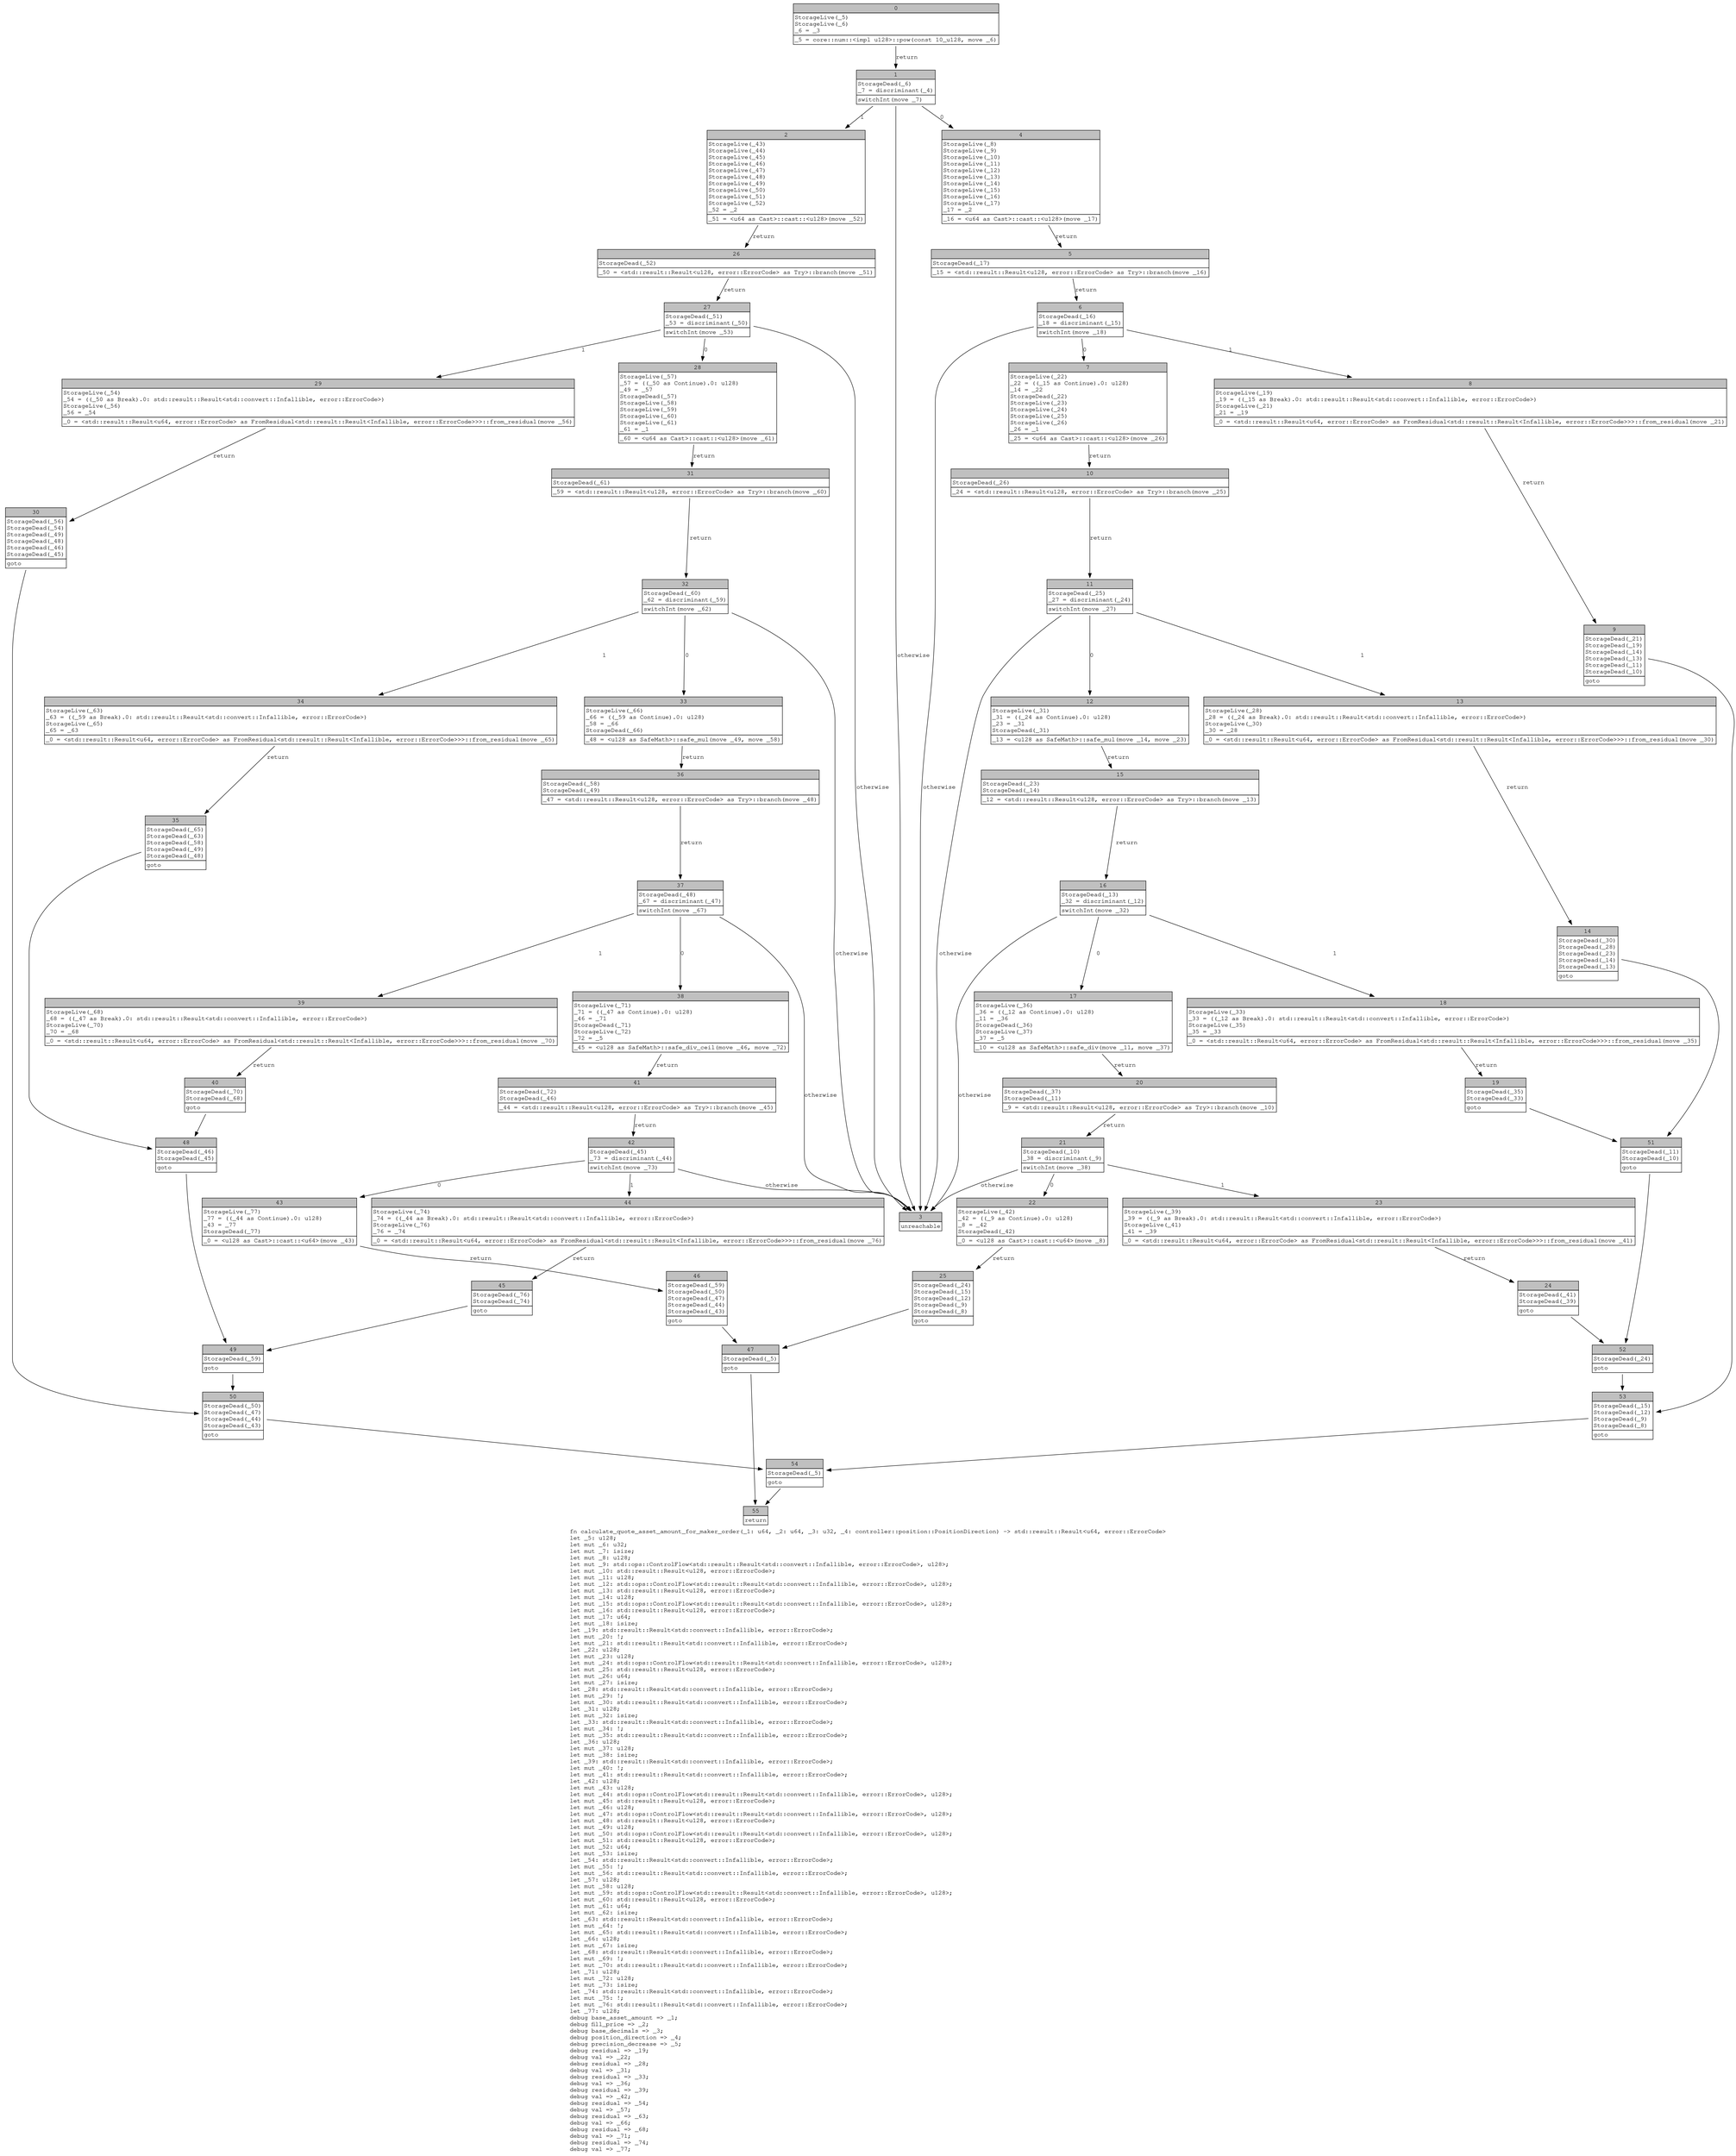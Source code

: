 digraph Mir_0_2589 {
    graph [fontname="Courier, monospace"];
    node [fontname="Courier, monospace"];
    edge [fontname="Courier, monospace"];
    label=<fn calculate_quote_asset_amount_for_maker_order(_1: u64, _2: u64, _3: u32, _4: controller::position::PositionDirection) -&gt; std::result::Result&lt;u64, error::ErrorCode&gt;<br align="left"/>let _5: u128;<br align="left"/>let mut _6: u32;<br align="left"/>let mut _7: isize;<br align="left"/>let mut _8: u128;<br align="left"/>let mut _9: std::ops::ControlFlow&lt;std::result::Result&lt;std::convert::Infallible, error::ErrorCode&gt;, u128&gt;;<br align="left"/>let mut _10: std::result::Result&lt;u128, error::ErrorCode&gt;;<br align="left"/>let mut _11: u128;<br align="left"/>let mut _12: std::ops::ControlFlow&lt;std::result::Result&lt;std::convert::Infallible, error::ErrorCode&gt;, u128&gt;;<br align="left"/>let mut _13: std::result::Result&lt;u128, error::ErrorCode&gt;;<br align="left"/>let mut _14: u128;<br align="left"/>let mut _15: std::ops::ControlFlow&lt;std::result::Result&lt;std::convert::Infallible, error::ErrorCode&gt;, u128&gt;;<br align="left"/>let mut _16: std::result::Result&lt;u128, error::ErrorCode&gt;;<br align="left"/>let mut _17: u64;<br align="left"/>let mut _18: isize;<br align="left"/>let _19: std::result::Result&lt;std::convert::Infallible, error::ErrorCode&gt;;<br align="left"/>let mut _20: !;<br align="left"/>let mut _21: std::result::Result&lt;std::convert::Infallible, error::ErrorCode&gt;;<br align="left"/>let _22: u128;<br align="left"/>let mut _23: u128;<br align="left"/>let mut _24: std::ops::ControlFlow&lt;std::result::Result&lt;std::convert::Infallible, error::ErrorCode&gt;, u128&gt;;<br align="left"/>let mut _25: std::result::Result&lt;u128, error::ErrorCode&gt;;<br align="left"/>let mut _26: u64;<br align="left"/>let mut _27: isize;<br align="left"/>let _28: std::result::Result&lt;std::convert::Infallible, error::ErrorCode&gt;;<br align="left"/>let mut _29: !;<br align="left"/>let mut _30: std::result::Result&lt;std::convert::Infallible, error::ErrorCode&gt;;<br align="left"/>let _31: u128;<br align="left"/>let mut _32: isize;<br align="left"/>let _33: std::result::Result&lt;std::convert::Infallible, error::ErrorCode&gt;;<br align="left"/>let mut _34: !;<br align="left"/>let mut _35: std::result::Result&lt;std::convert::Infallible, error::ErrorCode&gt;;<br align="left"/>let _36: u128;<br align="left"/>let mut _37: u128;<br align="left"/>let mut _38: isize;<br align="left"/>let _39: std::result::Result&lt;std::convert::Infallible, error::ErrorCode&gt;;<br align="left"/>let mut _40: !;<br align="left"/>let mut _41: std::result::Result&lt;std::convert::Infallible, error::ErrorCode&gt;;<br align="left"/>let _42: u128;<br align="left"/>let mut _43: u128;<br align="left"/>let mut _44: std::ops::ControlFlow&lt;std::result::Result&lt;std::convert::Infallible, error::ErrorCode&gt;, u128&gt;;<br align="left"/>let mut _45: std::result::Result&lt;u128, error::ErrorCode&gt;;<br align="left"/>let mut _46: u128;<br align="left"/>let mut _47: std::ops::ControlFlow&lt;std::result::Result&lt;std::convert::Infallible, error::ErrorCode&gt;, u128&gt;;<br align="left"/>let mut _48: std::result::Result&lt;u128, error::ErrorCode&gt;;<br align="left"/>let mut _49: u128;<br align="left"/>let mut _50: std::ops::ControlFlow&lt;std::result::Result&lt;std::convert::Infallible, error::ErrorCode&gt;, u128&gt;;<br align="left"/>let mut _51: std::result::Result&lt;u128, error::ErrorCode&gt;;<br align="left"/>let mut _52: u64;<br align="left"/>let mut _53: isize;<br align="left"/>let _54: std::result::Result&lt;std::convert::Infallible, error::ErrorCode&gt;;<br align="left"/>let mut _55: !;<br align="left"/>let mut _56: std::result::Result&lt;std::convert::Infallible, error::ErrorCode&gt;;<br align="left"/>let _57: u128;<br align="left"/>let mut _58: u128;<br align="left"/>let mut _59: std::ops::ControlFlow&lt;std::result::Result&lt;std::convert::Infallible, error::ErrorCode&gt;, u128&gt;;<br align="left"/>let mut _60: std::result::Result&lt;u128, error::ErrorCode&gt;;<br align="left"/>let mut _61: u64;<br align="left"/>let mut _62: isize;<br align="left"/>let _63: std::result::Result&lt;std::convert::Infallible, error::ErrorCode&gt;;<br align="left"/>let mut _64: !;<br align="left"/>let mut _65: std::result::Result&lt;std::convert::Infallible, error::ErrorCode&gt;;<br align="left"/>let _66: u128;<br align="left"/>let mut _67: isize;<br align="left"/>let _68: std::result::Result&lt;std::convert::Infallible, error::ErrorCode&gt;;<br align="left"/>let mut _69: !;<br align="left"/>let mut _70: std::result::Result&lt;std::convert::Infallible, error::ErrorCode&gt;;<br align="left"/>let _71: u128;<br align="left"/>let mut _72: u128;<br align="left"/>let mut _73: isize;<br align="left"/>let _74: std::result::Result&lt;std::convert::Infallible, error::ErrorCode&gt;;<br align="left"/>let mut _75: !;<br align="left"/>let mut _76: std::result::Result&lt;std::convert::Infallible, error::ErrorCode&gt;;<br align="left"/>let _77: u128;<br align="left"/>debug base_asset_amount =&gt; _1;<br align="left"/>debug fill_price =&gt; _2;<br align="left"/>debug base_decimals =&gt; _3;<br align="left"/>debug position_direction =&gt; _4;<br align="left"/>debug precision_decrease =&gt; _5;<br align="left"/>debug residual =&gt; _19;<br align="left"/>debug val =&gt; _22;<br align="left"/>debug residual =&gt; _28;<br align="left"/>debug val =&gt; _31;<br align="left"/>debug residual =&gt; _33;<br align="left"/>debug val =&gt; _36;<br align="left"/>debug residual =&gt; _39;<br align="left"/>debug val =&gt; _42;<br align="left"/>debug residual =&gt; _54;<br align="left"/>debug val =&gt; _57;<br align="left"/>debug residual =&gt; _63;<br align="left"/>debug val =&gt; _66;<br align="left"/>debug residual =&gt; _68;<br align="left"/>debug val =&gt; _71;<br align="left"/>debug residual =&gt; _74;<br align="left"/>debug val =&gt; _77;<br align="left"/>>;
    bb0__0_2589 [shape="none", label=<<table border="0" cellborder="1" cellspacing="0"><tr><td bgcolor="gray" align="center" colspan="1">0</td></tr><tr><td align="left" balign="left">StorageLive(_5)<br/>StorageLive(_6)<br/>_6 = _3<br/></td></tr><tr><td align="left">_5 = core::num::&lt;impl u128&gt;::pow(const 10_u128, move _6)</td></tr></table>>];
    bb1__0_2589 [shape="none", label=<<table border="0" cellborder="1" cellspacing="0"><tr><td bgcolor="gray" align="center" colspan="1">1</td></tr><tr><td align="left" balign="left">StorageDead(_6)<br/>_7 = discriminant(_4)<br/></td></tr><tr><td align="left">switchInt(move _7)</td></tr></table>>];
    bb2__0_2589 [shape="none", label=<<table border="0" cellborder="1" cellspacing="0"><tr><td bgcolor="gray" align="center" colspan="1">2</td></tr><tr><td align="left" balign="left">StorageLive(_43)<br/>StorageLive(_44)<br/>StorageLive(_45)<br/>StorageLive(_46)<br/>StorageLive(_47)<br/>StorageLive(_48)<br/>StorageLive(_49)<br/>StorageLive(_50)<br/>StorageLive(_51)<br/>StorageLive(_52)<br/>_52 = _2<br/></td></tr><tr><td align="left">_51 = &lt;u64 as Cast&gt;::cast::&lt;u128&gt;(move _52)</td></tr></table>>];
    bb3__0_2589 [shape="none", label=<<table border="0" cellborder="1" cellspacing="0"><tr><td bgcolor="gray" align="center" colspan="1">3</td></tr><tr><td align="left">unreachable</td></tr></table>>];
    bb4__0_2589 [shape="none", label=<<table border="0" cellborder="1" cellspacing="0"><tr><td bgcolor="gray" align="center" colspan="1">4</td></tr><tr><td align="left" balign="left">StorageLive(_8)<br/>StorageLive(_9)<br/>StorageLive(_10)<br/>StorageLive(_11)<br/>StorageLive(_12)<br/>StorageLive(_13)<br/>StorageLive(_14)<br/>StorageLive(_15)<br/>StorageLive(_16)<br/>StorageLive(_17)<br/>_17 = _2<br/></td></tr><tr><td align="left">_16 = &lt;u64 as Cast&gt;::cast::&lt;u128&gt;(move _17)</td></tr></table>>];
    bb5__0_2589 [shape="none", label=<<table border="0" cellborder="1" cellspacing="0"><tr><td bgcolor="gray" align="center" colspan="1">5</td></tr><tr><td align="left" balign="left">StorageDead(_17)<br/></td></tr><tr><td align="left">_15 = &lt;std::result::Result&lt;u128, error::ErrorCode&gt; as Try&gt;::branch(move _16)</td></tr></table>>];
    bb6__0_2589 [shape="none", label=<<table border="0" cellborder="1" cellspacing="0"><tr><td bgcolor="gray" align="center" colspan="1">6</td></tr><tr><td align="left" balign="left">StorageDead(_16)<br/>_18 = discriminant(_15)<br/></td></tr><tr><td align="left">switchInt(move _18)</td></tr></table>>];
    bb7__0_2589 [shape="none", label=<<table border="0" cellborder="1" cellspacing="0"><tr><td bgcolor="gray" align="center" colspan="1">7</td></tr><tr><td align="left" balign="left">StorageLive(_22)<br/>_22 = ((_15 as Continue).0: u128)<br/>_14 = _22<br/>StorageDead(_22)<br/>StorageLive(_23)<br/>StorageLive(_24)<br/>StorageLive(_25)<br/>StorageLive(_26)<br/>_26 = _1<br/></td></tr><tr><td align="left">_25 = &lt;u64 as Cast&gt;::cast::&lt;u128&gt;(move _26)</td></tr></table>>];
    bb8__0_2589 [shape="none", label=<<table border="0" cellborder="1" cellspacing="0"><tr><td bgcolor="gray" align="center" colspan="1">8</td></tr><tr><td align="left" balign="left">StorageLive(_19)<br/>_19 = ((_15 as Break).0: std::result::Result&lt;std::convert::Infallible, error::ErrorCode&gt;)<br/>StorageLive(_21)<br/>_21 = _19<br/></td></tr><tr><td align="left">_0 = &lt;std::result::Result&lt;u64, error::ErrorCode&gt; as FromResidual&lt;std::result::Result&lt;Infallible, error::ErrorCode&gt;&gt;&gt;::from_residual(move _21)</td></tr></table>>];
    bb9__0_2589 [shape="none", label=<<table border="0" cellborder="1" cellspacing="0"><tr><td bgcolor="gray" align="center" colspan="1">9</td></tr><tr><td align="left" balign="left">StorageDead(_21)<br/>StorageDead(_19)<br/>StorageDead(_14)<br/>StorageDead(_13)<br/>StorageDead(_11)<br/>StorageDead(_10)<br/></td></tr><tr><td align="left">goto</td></tr></table>>];
    bb10__0_2589 [shape="none", label=<<table border="0" cellborder="1" cellspacing="0"><tr><td bgcolor="gray" align="center" colspan="1">10</td></tr><tr><td align="left" balign="left">StorageDead(_26)<br/></td></tr><tr><td align="left">_24 = &lt;std::result::Result&lt;u128, error::ErrorCode&gt; as Try&gt;::branch(move _25)</td></tr></table>>];
    bb11__0_2589 [shape="none", label=<<table border="0" cellborder="1" cellspacing="0"><tr><td bgcolor="gray" align="center" colspan="1">11</td></tr><tr><td align="left" balign="left">StorageDead(_25)<br/>_27 = discriminant(_24)<br/></td></tr><tr><td align="left">switchInt(move _27)</td></tr></table>>];
    bb12__0_2589 [shape="none", label=<<table border="0" cellborder="1" cellspacing="0"><tr><td bgcolor="gray" align="center" colspan="1">12</td></tr><tr><td align="left" balign="left">StorageLive(_31)<br/>_31 = ((_24 as Continue).0: u128)<br/>_23 = _31<br/>StorageDead(_31)<br/></td></tr><tr><td align="left">_13 = &lt;u128 as SafeMath&gt;::safe_mul(move _14, move _23)</td></tr></table>>];
    bb13__0_2589 [shape="none", label=<<table border="0" cellborder="1" cellspacing="0"><tr><td bgcolor="gray" align="center" colspan="1">13</td></tr><tr><td align="left" balign="left">StorageLive(_28)<br/>_28 = ((_24 as Break).0: std::result::Result&lt;std::convert::Infallible, error::ErrorCode&gt;)<br/>StorageLive(_30)<br/>_30 = _28<br/></td></tr><tr><td align="left">_0 = &lt;std::result::Result&lt;u64, error::ErrorCode&gt; as FromResidual&lt;std::result::Result&lt;Infallible, error::ErrorCode&gt;&gt;&gt;::from_residual(move _30)</td></tr></table>>];
    bb14__0_2589 [shape="none", label=<<table border="0" cellborder="1" cellspacing="0"><tr><td bgcolor="gray" align="center" colspan="1">14</td></tr><tr><td align="left" balign="left">StorageDead(_30)<br/>StorageDead(_28)<br/>StorageDead(_23)<br/>StorageDead(_14)<br/>StorageDead(_13)<br/></td></tr><tr><td align="left">goto</td></tr></table>>];
    bb15__0_2589 [shape="none", label=<<table border="0" cellborder="1" cellspacing="0"><tr><td bgcolor="gray" align="center" colspan="1">15</td></tr><tr><td align="left" balign="left">StorageDead(_23)<br/>StorageDead(_14)<br/></td></tr><tr><td align="left">_12 = &lt;std::result::Result&lt;u128, error::ErrorCode&gt; as Try&gt;::branch(move _13)</td></tr></table>>];
    bb16__0_2589 [shape="none", label=<<table border="0" cellborder="1" cellspacing="0"><tr><td bgcolor="gray" align="center" colspan="1">16</td></tr><tr><td align="left" balign="left">StorageDead(_13)<br/>_32 = discriminant(_12)<br/></td></tr><tr><td align="left">switchInt(move _32)</td></tr></table>>];
    bb17__0_2589 [shape="none", label=<<table border="0" cellborder="1" cellspacing="0"><tr><td bgcolor="gray" align="center" colspan="1">17</td></tr><tr><td align="left" balign="left">StorageLive(_36)<br/>_36 = ((_12 as Continue).0: u128)<br/>_11 = _36<br/>StorageDead(_36)<br/>StorageLive(_37)<br/>_37 = _5<br/></td></tr><tr><td align="left">_10 = &lt;u128 as SafeMath&gt;::safe_div(move _11, move _37)</td></tr></table>>];
    bb18__0_2589 [shape="none", label=<<table border="0" cellborder="1" cellspacing="0"><tr><td bgcolor="gray" align="center" colspan="1">18</td></tr><tr><td align="left" balign="left">StorageLive(_33)<br/>_33 = ((_12 as Break).0: std::result::Result&lt;std::convert::Infallible, error::ErrorCode&gt;)<br/>StorageLive(_35)<br/>_35 = _33<br/></td></tr><tr><td align="left">_0 = &lt;std::result::Result&lt;u64, error::ErrorCode&gt; as FromResidual&lt;std::result::Result&lt;Infallible, error::ErrorCode&gt;&gt;&gt;::from_residual(move _35)</td></tr></table>>];
    bb19__0_2589 [shape="none", label=<<table border="0" cellborder="1" cellspacing="0"><tr><td bgcolor="gray" align="center" colspan="1">19</td></tr><tr><td align="left" balign="left">StorageDead(_35)<br/>StorageDead(_33)<br/></td></tr><tr><td align="left">goto</td></tr></table>>];
    bb20__0_2589 [shape="none", label=<<table border="0" cellborder="1" cellspacing="0"><tr><td bgcolor="gray" align="center" colspan="1">20</td></tr><tr><td align="left" balign="left">StorageDead(_37)<br/>StorageDead(_11)<br/></td></tr><tr><td align="left">_9 = &lt;std::result::Result&lt;u128, error::ErrorCode&gt; as Try&gt;::branch(move _10)</td></tr></table>>];
    bb21__0_2589 [shape="none", label=<<table border="0" cellborder="1" cellspacing="0"><tr><td bgcolor="gray" align="center" colspan="1">21</td></tr><tr><td align="left" balign="left">StorageDead(_10)<br/>_38 = discriminant(_9)<br/></td></tr><tr><td align="left">switchInt(move _38)</td></tr></table>>];
    bb22__0_2589 [shape="none", label=<<table border="0" cellborder="1" cellspacing="0"><tr><td bgcolor="gray" align="center" colspan="1">22</td></tr><tr><td align="left" balign="left">StorageLive(_42)<br/>_42 = ((_9 as Continue).0: u128)<br/>_8 = _42<br/>StorageDead(_42)<br/></td></tr><tr><td align="left">_0 = &lt;u128 as Cast&gt;::cast::&lt;u64&gt;(move _8)</td></tr></table>>];
    bb23__0_2589 [shape="none", label=<<table border="0" cellborder="1" cellspacing="0"><tr><td bgcolor="gray" align="center" colspan="1">23</td></tr><tr><td align="left" balign="left">StorageLive(_39)<br/>_39 = ((_9 as Break).0: std::result::Result&lt;std::convert::Infallible, error::ErrorCode&gt;)<br/>StorageLive(_41)<br/>_41 = _39<br/></td></tr><tr><td align="left">_0 = &lt;std::result::Result&lt;u64, error::ErrorCode&gt; as FromResidual&lt;std::result::Result&lt;Infallible, error::ErrorCode&gt;&gt;&gt;::from_residual(move _41)</td></tr></table>>];
    bb24__0_2589 [shape="none", label=<<table border="0" cellborder="1" cellspacing="0"><tr><td bgcolor="gray" align="center" colspan="1">24</td></tr><tr><td align="left" balign="left">StorageDead(_41)<br/>StorageDead(_39)<br/></td></tr><tr><td align="left">goto</td></tr></table>>];
    bb25__0_2589 [shape="none", label=<<table border="0" cellborder="1" cellspacing="0"><tr><td bgcolor="gray" align="center" colspan="1">25</td></tr><tr><td align="left" balign="left">StorageDead(_24)<br/>StorageDead(_15)<br/>StorageDead(_12)<br/>StorageDead(_9)<br/>StorageDead(_8)<br/></td></tr><tr><td align="left">goto</td></tr></table>>];
    bb26__0_2589 [shape="none", label=<<table border="0" cellborder="1" cellspacing="0"><tr><td bgcolor="gray" align="center" colspan="1">26</td></tr><tr><td align="left" balign="left">StorageDead(_52)<br/></td></tr><tr><td align="left">_50 = &lt;std::result::Result&lt;u128, error::ErrorCode&gt; as Try&gt;::branch(move _51)</td></tr></table>>];
    bb27__0_2589 [shape="none", label=<<table border="0" cellborder="1" cellspacing="0"><tr><td bgcolor="gray" align="center" colspan="1">27</td></tr><tr><td align="left" balign="left">StorageDead(_51)<br/>_53 = discriminant(_50)<br/></td></tr><tr><td align="left">switchInt(move _53)</td></tr></table>>];
    bb28__0_2589 [shape="none", label=<<table border="0" cellborder="1" cellspacing="0"><tr><td bgcolor="gray" align="center" colspan="1">28</td></tr><tr><td align="left" balign="left">StorageLive(_57)<br/>_57 = ((_50 as Continue).0: u128)<br/>_49 = _57<br/>StorageDead(_57)<br/>StorageLive(_58)<br/>StorageLive(_59)<br/>StorageLive(_60)<br/>StorageLive(_61)<br/>_61 = _1<br/></td></tr><tr><td align="left">_60 = &lt;u64 as Cast&gt;::cast::&lt;u128&gt;(move _61)</td></tr></table>>];
    bb29__0_2589 [shape="none", label=<<table border="0" cellborder="1" cellspacing="0"><tr><td bgcolor="gray" align="center" colspan="1">29</td></tr><tr><td align="left" balign="left">StorageLive(_54)<br/>_54 = ((_50 as Break).0: std::result::Result&lt;std::convert::Infallible, error::ErrorCode&gt;)<br/>StorageLive(_56)<br/>_56 = _54<br/></td></tr><tr><td align="left">_0 = &lt;std::result::Result&lt;u64, error::ErrorCode&gt; as FromResidual&lt;std::result::Result&lt;Infallible, error::ErrorCode&gt;&gt;&gt;::from_residual(move _56)</td></tr></table>>];
    bb30__0_2589 [shape="none", label=<<table border="0" cellborder="1" cellspacing="0"><tr><td bgcolor="gray" align="center" colspan="1">30</td></tr><tr><td align="left" balign="left">StorageDead(_56)<br/>StorageDead(_54)<br/>StorageDead(_49)<br/>StorageDead(_48)<br/>StorageDead(_46)<br/>StorageDead(_45)<br/></td></tr><tr><td align="left">goto</td></tr></table>>];
    bb31__0_2589 [shape="none", label=<<table border="0" cellborder="1" cellspacing="0"><tr><td bgcolor="gray" align="center" colspan="1">31</td></tr><tr><td align="left" balign="left">StorageDead(_61)<br/></td></tr><tr><td align="left">_59 = &lt;std::result::Result&lt;u128, error::ErrorCode&gt; as Try&gt;::branch(move _60)</td></tr></table>>];
    bb32__0_2589 [shape="none", label=<<table border="0" cellborder="1" cellspacing="0"><tr><td bgcolor="gray" align="center" colspan="1">32</td></tr><tr><td align="left" balign="left">StorageDead(_60)<br/>_62 = discriminant(_59)<br/></td></tr><tr><td align="left">switchInt(move _62)</td></tr></table>>];
    bb33__0_2589 [shape="none", label=<<table border="0" cellborder="1" cellspacing="0"><tr><td bgcolor="gray" align="center" colspan="1">33</td></tr><tr><td align="left" balign="left">StorageLive(_66)<br/>_66 = ((_59 as Continue).0: u128)<br/>_58 = _66<br/>StorageDead(_66)<br/></td></tr><tr><td align="left">_48 = &lt;u128 as SafeMath&gt;::safe_mul(move _49, move _58)</td></tr></table>>];
    bb34__0_2589 [shape="none", label=<<table border="0" cellborder="1" cellspacing="0"><tr><td bgcolor="gray" align="center" colspan="1">34</td></tr><tr><td align="left" balign="left">StorageLive(_63)<br/>_63 = ((_59 as Break).0: std::result::Result&lt;std::convert::Infallible, error::ErrorCode&gt;)<br/>StorageLive(_65)<br/>_65 = _63<br/></td></tr><tr><td align="left">_0 = &lt;std::result::Result&lt;u64, error::ErrorCode&gt; as FromResidual&lt;std::result::Result&lt;Infallible, error::ErrorCode&gt;&gt;&gt;::from_residual(move _65)</td></tr></table>>];
    bb35__0_2589 [shape="none", label=<<table border="0" cellborder="1" cellspacing="0"><tr><td bgcolor="gray" align="center" colspan="1">35</td></tr><tr><td align="left" balign="left">StorageDead(_65)<br/>StorageDead(_63)<br/>StorageDead(_58)<br/>StorageDead(_49)<br/>StorageDead(_48)<br/></td></tr><tr><td align="left">goto</td></tr></table>>];
    bb36__0_2589 [shape="none", label=<<table border="0" cellborder="1" cellspacing="0"><tr><td bgcolor="gray" align="center" colspan="1">36</td></tr><tr><td align="left" balign="left">StorageDead(_58)<br/>StorageDead(_49)<br/></td></tr><tr><td align="left">_47 = &lt;std::result::Result&lt;u128, error::ErrorCode&gt; as Try&gt;::branch(move _48)</td></tr></table>>];
    bb37__0_2589 [shape="none", label=<<table border="0" cellborder="1" cellspacing="0"><tr><td bgcolor="gray" align="center" colspan="1">37</td></tr><tr><td align="left" balign="left">StorageDead(_48)<br/>_67 = discriminant(_47)<br/></td></tr><tr><td align="left">switchInt(move _67)</td></tr></table>>];
    bb38__0_2589 [shape="none", label=<<table border="0" cellborder="1" cellspacing="0"><tr><td bgcolor="gray" align="center" colspan="1">38</td></tr><tr><td align="left" balign="left">StorageLive(_71)<br/>_71 = ((_47 as Continue).0: u128)<br/>_46 = _71<br/>StorageDead(_71)<br/>StorageLive(_72)<br/>_72 = _5<br/></td></tr><tr><td align="left">_45 = &lt;u128 as SafeMath&gt;::safe_div_ceil(move _46, move _72)</td></tr></table>>];
    bb39__0_2589 [shape="none", label=<<table border="0" cellborder="1" cellspacing="0"><tr><td bgcolor="gray" align="center" colspan="1">39</td></tr><tr><td align="left" balign="left">StorageLive(_68)<br/>_68 = ((_47 as Break).0: std::result::Result&lt;std::convert::Infallible, error::ErrorCode&gt;)<br/>StorageLive(_70)<br/>_70 = _68<br/></td></tr><tr><td align="left">_0 = &lt;std::result::Result&lt;u64, error::ErrorCode&gt; as FromResidual&lt;std::result::Result&lt;Infallible, error::ErrorCode&gt;&gt;&gt;::from_residual(move _70)</td></tr></table>>];
    bb40__0_2589 [shape="none", label=<<table border="0" cellborder="1" cellspacing="0"><tr><td bgcolor="gray" align="center" colspan="1">40</td></tr><tr><td align="left" balign="left">StorageDead(_70)<br/>StorageDead(_68)<br/></td></tr><tr><td align="left">goto</td></tr></table>>];
    bb41__0_2589 [shape="none", label=<<table border="0" cellborder="1" cellspacing="0"><tr><td bgcolor="gray" align="center" colspan="1">41</td></tr><tr><td align="left" balign="left">StorageDead(_72)<br/>StorageDead(_46)<br/></td></tr><tr><td align="left">_44 = &lt;std::result::Result&lt;u128, error::ErrorCode&gt; as Try&gt;::branch(move _45)</td></tr></table>>];
    bb42__0_2589 [shape="none", label=<<table border="0" cellborder="1" cellspacing="0"><tr><td bgcolor="gray" align="center" colspan="1">42</td></tr><tr><td align="left" balign="left">StorageDead(_45)<br/>_73 = discriminant(_44)<br/></td></tr><tr><td align="left">switchInt(move _73)</td></tr></table>>];
    bb43__0_2589 [shape="none", label=<<table border="0" cellborder="1" cellspacing="0"><tr><td bgcolor="gray" align="center" colspan="1">43</td></tr><tr><td align="left" balign="left">StorageLive(_77)<br/>_77 = ((_44 as Continue).0: u128)<br/>_43 = _77<br/>StorageDead(_77)<br/></td></tr><tr><td align="left">_0 = &lt;u128 as Cast&gt;::cast::&lt;u64&gt;(move _43)</td></tr></table>>];
    bb44__0_2589 [shape="none", label=<<table border="0" cellborder="1" cellspacing="0"><tr><td bgcolor="gray" align="center" colspan="1">44</td></tr><tr><td align="left" balign="left">StorageLive(_74)<br/>_74 = ((_44 as Break).0: std::result::Result&lt;std::convert::Infallible, error::ErrorCode&gt;)<br/>StorageLive(_76)<br/>_76 = _74<br/></td></tr><tr><td align="left">_0 = &lt;std::result::Result&lt;u64, error::ErrorCode&gt; as FromResidual&lt;std::result::Result&lt;Infallible, error::ErrorCode&gt;&gt;&gt;::from_residual(move _76)</td></tr></table>>];
    bb45__0_2589 [shape="none", label=<<table border="0" cellborder="1" cellspacing="0"><tr><td bgcolor="gray" align="center" colspan="1">45</td></tr><tr><td align="left" balign="left">StorageDead(_76)<br/>StorageDead(_74)<br/></td></tr><tr><td align="left">goto</td></tr></table>>];
    bb46__0_2589 [shape="none", label=<<table border="0" cellborder="1" cellspacing="0"><tr><td bgcolor="gray" align="center" colspan="1">46</td></tr><tr><td align="left" balign="left">StorageDead(_59)<br/>StorageDead(_50)<br/>StorageDead(_47)<br/>StorageDead(_44)<br/>StorageDead(_43)<br/></td></tr><tr><td align="left">goto</td></tr></table>>];
    bb47__0_2589 [shape="none", label=<<table border="0" cellborder="1" cellspacing="0"><tr><td bgcolor="gray" align="center" colspan="1">47</td></tr><tr><td align="left" balign="left">StorageDead(_5)<br/></td></tr><tr><td align="left">goto</td></tr></table>>];
    bb48__0_2589 [shape="none", label=<<table border="0" cellborder="1" cellspacing="0"><tr><td bgcolor="gray" align="center" colspan="1">48</td></tr><tr><td align="left" balign="left">StorageDead(_46)<br/>StorageDead(_45)<br/></td></tr><tr><td align="left">goto</td></tr></table>>];
    bb49__0_2589 [shape="none", label=<<table border="0" cellborder="1" cellspacing="0"><tr><td bgcolor="gray" align="center" colspan="1">49</td></tr><tr><td align="left" balign="left">StorageDead(_59)<br/></td></tr><tr><td align="left">goto</td></tr></table>>];
    bb50__0_2589 [shape="none", label=<<table border="0" cellborder="1" cellspacing="0"><tr><td bgcolor="gray" align="center" colspan="1">50</td></tr><tr><td align="left" balign="left">StorageDead(_50)<br/>StorageDead(_47)<br/>StorageDead(_44)<br/>StorageDead(_43)<br/></td></tr><tr><td align="left">goto</td></tr></table>>];
    bb51__0_2589 [shape="none", label=<<table border="0" cellborder="1" cellspacing="0"><tr><td bgcolor="gray" align="center" colspan="1">51</td></tr><tr><td align="left" balign="left">StorageDead(_11)<br/>StorageDead(_10)<br/></td></tr><tr><td align="left">goto</td></tr></table>>];
    bb52__0_2589 [shape="none", label=<<table border="0" cellborder="1" cellspacing="0"><tr><td bgcolor="gray" align="center" colspan="1">52</td></tr><tr><td align="left" balign="left">StorageDead(_24)<br/></td></tr><tr><td align="left">goto</td></tr></table>>];
    bb53__0_2589 [shape="none", label=<<table border="0" cellborder="1" cellspacing="0"><tr><td bgcolor="gray" align="center" colspan="1">53</td></tr><tr><td align="left" balign="left">StorageDead(_15)<br/>StorageDead(_12)<br/>StorageDead(_9)<br/>StorageDead(_8)<br/></td></tr><tr><td align="left">goto</td></tr></table>>];
    bb54__0_2589 [shape="none", label=<<table border="0" cellborder="1" cellspacing="0"><tr><td bgcolor="gray" align="center" colspan="1">54</td></tr><tr><td align="left" balign="left">StorageDead(_5)<br/></td></tr><tr><td align="left">goto</td></tr></table>>];
    bb55__0_2589 [shape="none", label=<<table border="0" cellborder="1" cellspacing="0"><tr><td bgcolor="gray" align="center" colspan="1">55</td></tr><tr><td align="left">return</td></tr></table>>];
    bb0__0_2589 -> bb1__0_2589 [label="return"];
    bb1__0_2589 -> bb4__0_2589 [label="0"];
    bb1__0_2589 -> bb2__0_2589 [label="1"];
    bb1__0_2589 -> bb3__0_2589 [label="otherwise"];
    bb2__0_2589 -> bb26__0_2589 [label="return"];
    bb4__0_2589 -> bb5__0_2589 [label="return"];
    bb5__0_2589 -> bb6__0_2589 [label="return"];
    bb6__0_2589 -> bb7__0_2589 [label="0"];
    bb6__0_2589 -> bb8__0_2589 [label="1"];
    bb6__0_2589 -> bb3__0_2589 [label="otherwise"];
    bb7__0_2589 -> bb10__0_2589 [label="return"];
    bb8__0_2589 -> bb9__0_2589 [label="return"];
    bb9__0_2589 -> bb53__0_2589 [label=""];
    bb10__0_2589 -> bb11__0_2589 [label="return"];
    bb11__0_2589 -> bb12__0_2589 [label="0"];
    bb11__0_2589 -> bb13__0_2589 [label="1"];
    bb11__0_2589 -> bb3__0_2589 [label="otherwise"];
    bb12__0_2589 -> bb15__0_2589 [label="return"];
    bb13__0_2589 -> bb14__0_2589 [label="return"];
    bb14__0_2589 -> bb51__0_2589 [label=""];
    bb15__0_2589 -> bb16__0_2589 [label="return"];
    bb16__0_2589 -> bb17__0_2589 [label="0"];
    bb16__0_2589 -> bb18__0_2589 [label="1"];
    bb16__0_2589 -> bb3__0_2589 [label="otherwise"];
    bb17__0_2589 -> bb20__0_2589 [label="return"];
    bb18__0_2589 -> bb19__0_2589 [label="return"];
    bb19__0_2589 -> bb51__0_2589 [label=""];
    bb20__0_2589 -> bb21__0_2589 [label="return"];
    bb21__0_2589 -> bb22__0_2589 [label="0"];
    bb21__0_2589 -> bb23__0_2589 [label="1"];
    bb21__0_2589 -> bb3__0_2589 [label="otherwise"];
    bb22__0_2589 -> bb25__0_2589 [label="return"];
    bb23__0_2589 -> bb24__0_2589 [label="return"];
    bb24__0_2589 -> bb52__0_2589 [label=""];
    bb25__0_2589 -> bb47__0_2589 [label=""];
    bb26__0_2589 -> bb27__0_2589 [label="return"];
    bb27__0_2589 -> bb28__0_2589 [label="0"];
    bb27__0_2589 -> bb29__0_2589 [label="1"];
    bb27__0_2589 -> bb3__0_2589 [label="otherwise"];
    bb28__0_2589 -> bb31__0_2589 [label="return"];
    bb29__0_2589 -> bb30__0_2589 [label="return"];
    bb30__0_2589 -> bb50__0_2589 [label=""];
    bb31__0_2589 -> bb32__0_2589 [label="return"];
    bb32__0_2589 -> bb33__0_2589 [label="0"];
    bb32__0_2589 -> bb34__0_2589 [label="1"];
    bb32__0_2589 -> bb3__0_2589 [label="otherwise"];
    bb33__0_2589 -> bb36__0_2589 [label="return"];
    bb34__0_2589 -> bb35__0_2589 [label="return"];
    bb35__0_2589 -> bb48__0_2589 [label=""];
    bb36__0_2589 -> bb37__0_2589 [label="return"];
    bb37__0_2589 -> bb38__0_2589 [label="0"];
    bb37__0_2589 -> bb39__0_2589 [label="1"];
    bb37__0_2589 -> bb3__0_2589 [label="otherwise"];
    bb38__0_2589 -> bb41__0_2589 [label="return"];
    bb39__0_2589 -> bb40__0_2589 [label="return"];
    bb40__0_2589 -> bb48__0_2589 [label=""];
    bb41__0_2589 -> bb42__0_2589 [label="return"];
    bb42__0_2589 -> bb43__0_2589 [label="0"];
    bb42__0_2589 -> bb44__0_2589 [label="1"];
    bb42__0_2589 -> bb3__0_2589 [label="otherwise"];
    bb43__0_2589 -> bb46__0_2589 [label="return"];
    bb44__0_2589 -> bb45__0_2589 [label="return"];
    bb45__0_2589 -> bb49__0_2589 [label=""];
    bb46__0_2589 -> bb47__0_2589 [label=""];
    bb47__0_2589 -> bb55__0_2589 [label=""];
    bb48__0_2589 -> bb49__0_2589 [label=""];
    bb49__0_2589 -> bb50__0_2589 [label=""];
    bb50__0_2589 -> bb54__0_2589 [label=""];
    bb51__0_2589 -> bb52__0_2589 [label=""];
    bb52__0_2589 -> bb53__0_2589 [label=""];
    bb53__0_2589 -> bb54__0_2589 [label=""];
    bb54__0_2589 -> bb55__0_2589 [label=""];
}
